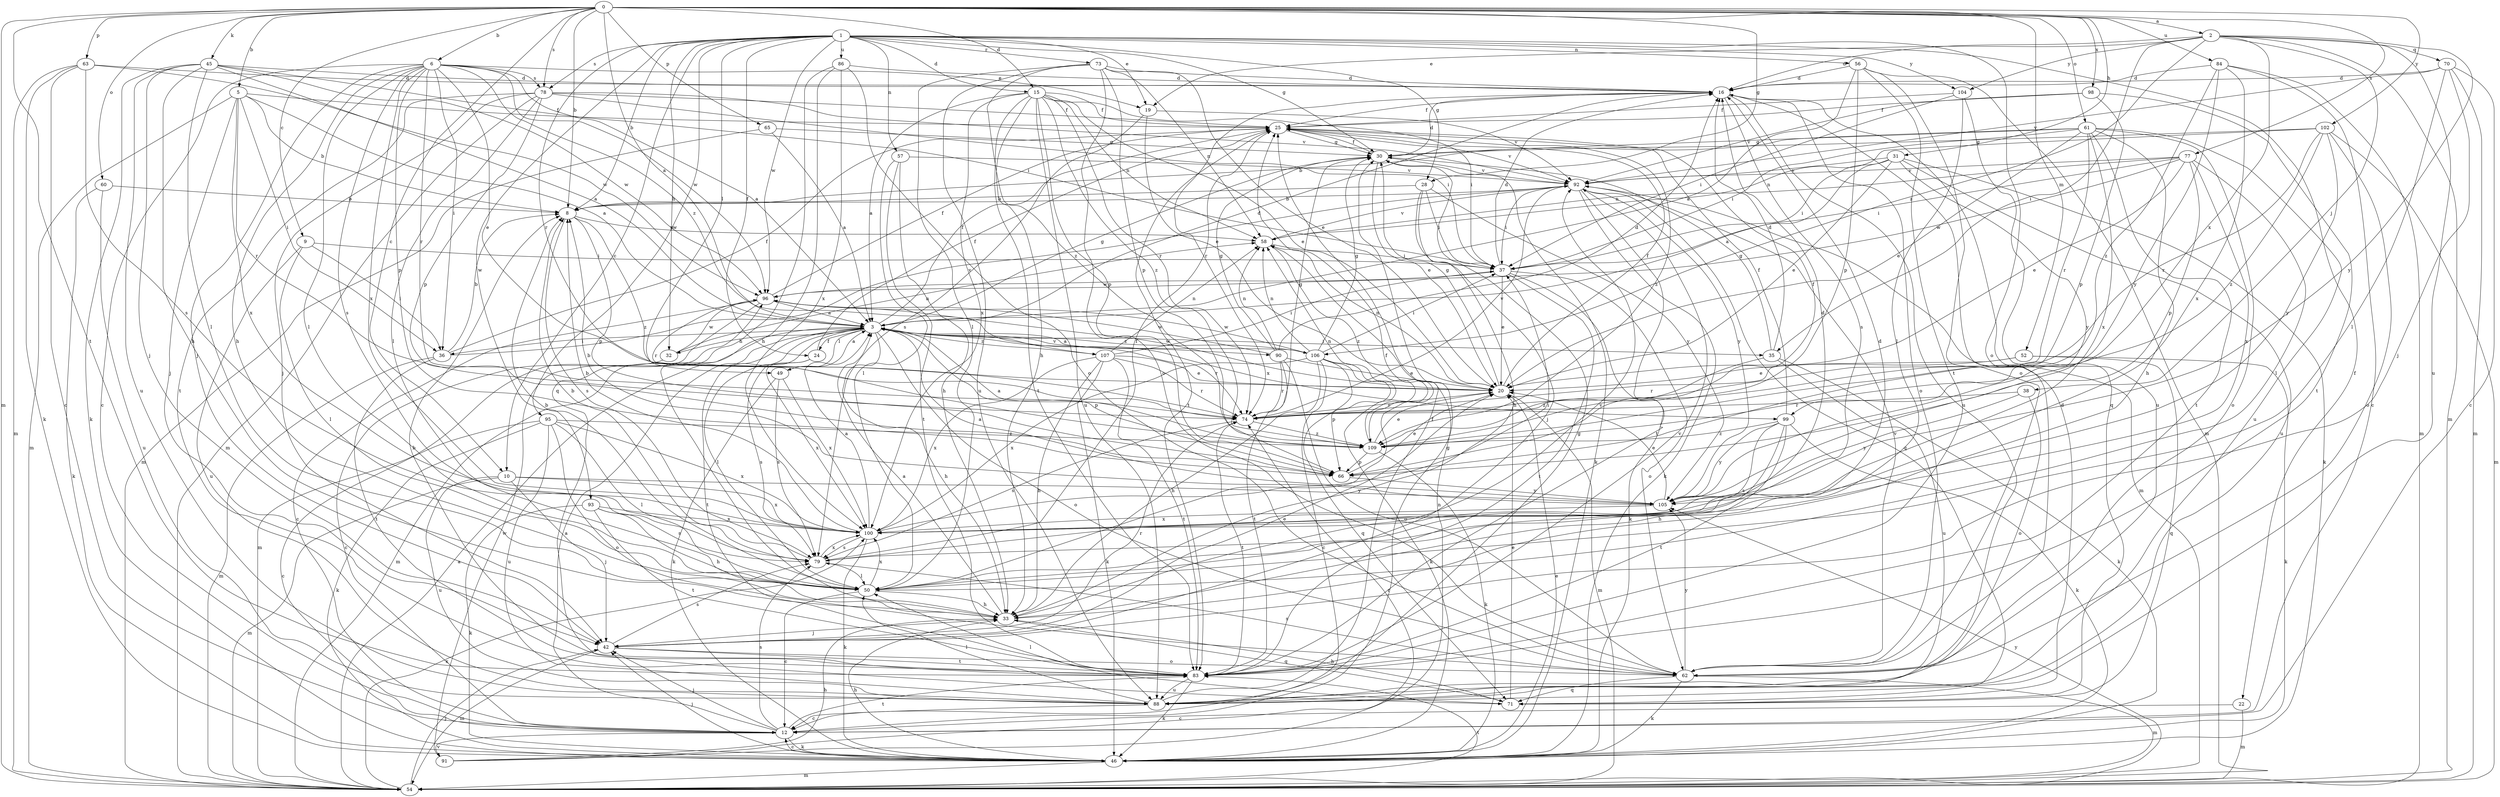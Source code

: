 strict digraph  {
0;
1;
2;
3;
5;
6;
8;
9;
10;
12;
15;
16;
19;
20;
22;
24;
25;
28;
30;
31;
32;
33;
35;
36;
37;
38;
42;
45;
46;
49;
50;
52;
54;
56;
57;
58;
60;
61;
62;
63;
65;
66;
70;
71;
73;
74;
77;
78;
79;
83;
84;
86;
88;
90;
91;
92;
93;
95;
96;
98;
99;
100;
102;
104;
105;
106;
107;
109;
0 -> 2  [label=a];
0 -> 3  [label=a];
0 -> 5  [label=b];
0 -> 6  [label=b];
0 -> 8  [label=b];
0 -> 9  [label=c];
0 -> 10  [label=c];
0 -> 15  [label=d];
0 -> 28  [label=g];
0 -> 31  [label=h];
0 -> 45  [label=k];
0 -> 52  [label=m];
0 -> 54  [label=m];
0 -> 60  [label=o];
0 -> 61  [label=o];
0 -> 63  [label=p];
0 -> 65  [label=p];
0 -> 77  [label=s];
0 -> 78  [label=s];
0 -> 83  [label=t];
0 -> 84  [label=u];
0 -> 98  [label=x];
0 -> 102  [label=y];
1 -> 8  [label=b];
1 -> 10  [label=c];
1 -> 15  [label=d];
1 -> 19  [label=e];
1 -> 22  [label=f];
1 -> 24  [label=f];
1 -> 28  [label=g];
1 -> 30  [label=g];
1 -> 32  [label=h];
1 -> 49  [label=l];
1 -> 56  [label=n];
1 -> 57  [label=n];
1 -> 62  [label=o];
1 -> 73  [label=r];
1 -> 74  [label=r];
1 -> 78  [label=s];
1 -> 86  [label=u];
1 -> 93  [label=w];
1 -> 95  [label=w];
1 -> 96  [label=w];
1 -> 104  [label=y];
2 -> 16  [label=d];
2 -> 19  [label=e];
2 -> 35  [label=i];
2 -> 38  [label=j];
2 -> 54  [label=m];
2 -> 70  [label=q];
2 -> 88  [label=u];
2 -> 99  [label=x];
2 -> 104  [label=y];
2 -> 105  [label=y];
2 -> 106  [label=z];
3 -> 16  [label=d];
3 -> 24  [label=f];
3 -> 25  [label=f];
3 -> 30  [label=g];
3 -> 32  [label=h];
3 -> 33  [label=h];
3 -> 35  [label=i];
3 -> 36  [label=i];
3 -> 49  [label=l];
3 -> 50  [label=l];
3 -> 54  [label=m];
3 -> 62  [label=o];
3 -> 66  [label=p];
3 -> 74  [label=r];
3 -> 83  [label=t];
3 -> 90  [label=v];
3 -> 99  [label=x];
3 -> 106  [label=z];
3 -> 107  [label=z];
5 -> 3  [label=a];
5 -> 8  [label=b];
5 -> 25  [label=f];
5 -> 36  [label=i];
5 -> 42  [label=j];
5 -> 54  [label=m];
5 -> 74  [label=r];
5 -> 100  [label=x];
6 -> 3  [label=a];
6 -> 12  [label=c];
6 -> 19  [label=e];
6 -> 20  [label=e];
6 -> 33  [label=h];
6 -> 36  [label=i];
6 -> 42  [label=j];
6 -> 50  [label=l];
6 -> 66  [label=p];
6 -> 74  [label=r];
6 -> 78  [label=s];
6 -> 79  [label=s];
6 -> 96  [label=w];
6 -> 100  [label=x];
6 -> 107  [label=z];
8 -> 58  [label=n];
8 -> 66  [label=p];
8 -> 79  [label=s];
8 -> 109  [label=z];
9 -> 36  [label=i];
9 -> 37  [label=i];
9 -> 50  [label=l];
9 -> 88  [label=u];
10 -> 42  [label=j];
10 -> 54  [label=m];
10 -> 88  [label=u];
10 -> 100  [label=x];
10 -> 105  [label=y];
12 -> 3  [label=a];
12 -> 30  [label=g];
12 -> 42  [label=j];
12 -> 46  [label=k];
12 -> 79  [label=s];
12 -> 83  [label=t];
12 -> 91  [label=v];
15 -> 3  [label=a];
15 -> 20  [label=e];
15 -> 25  [label=f];
15 -> 33  [label=h];
15 -> 37  [label=i];
15 -> 58  [label=n];
15 -> 66  [label=p];
15 -> 74  [label=r];
15 -> 83  [label=t];
15 -> 88  [label=u];
15 -> 100  [label=x];
15 -> 109  [label=z];
16 -> 25  [label=f];
16 -> 62  [label=o];
16 -> 71  [label=q];
16 -> 74  [label=r];
16 -> 79  [label=s];
16 -> 88  [label=u];
19 -> 20  [label=e];
19 -> 79  [label=s];
19 -> 92  [label=v];
20 -> 25  [label=f];
20 -> 30  [label=g];
20 -> 54  [label=m];
20 -> 58  [label=n];
20 -> 74  [label=r];
20 -> 96  [label=w];
22 -> 12  [label=c];
22 -> 54  [label=m];
24 -> 25  [label=f];
24 -> 79  [label=s];
24 -> 100  [label=x];
25 -> 30  [label=g];
25 -> 83  [label=t];
25 -> 92  [label=v];
25 -> 109  [label=z];
28 -> 8  [label=b];
28 -> 33  [label=h];
28 -> 37  [label=i];
28 -> 42  [label=j];
28 -> 105  [label=y];
30 -> 16  [label=d];
30 -> 20  [label=e];
30 -> 25  [label=f];
30 -> 46  [label=k];
30 -> 92  [label=v];
31 -> 3  [label=a];
31 -> 20  [label=e];
31 -> 37  [label=i];
31 -> 46  [label=k];
31 -> 88  [label=u];
31 -> 92  [label=v];
31 -> 105  [label=y];
32 -> 12  [label=c];
32 -> 58  [label=n];
32 -> 96  [label=w];
33 -> 3  [label=a];
33 -> 42  [label=j];
33 -> 71  [label=q];
33 -> 92  [label=v];
35 -> 16  [label=d];
35 -> 30  [label=g];
35 -> 46  [label=k];
35 -> 88  [label=u];
35 -> 109  [label=z];
36 -> 8  [label=b];
36 -> 25  [label=f];
36 -> 54  [label=m];
36 -> 83  [label=t];
36 -> 92  [label=v];
37 -> 16  [label=d];
37 -> 20  [label=e];
37 -> 46  [label=k];
37 -> 62  [label=o];
37 -> 83  [label=t];
37 -> 96  [label=w];
38 -> 62  [label=o];
38 -> 74  [label=r];
38 -> 105  [label=y];
42 -> 20  [label=e];
42 -> 54  [label=m];
42 -> 62  [label=o];
42 -> 74  [label=r];
42 -> 79  [label=s];
42 -> 83  [label=t];
45 -> 3  [label=a];
45 -> 16  [label=d];
45 -> 33  [label=h];
45 -> 37  [label=i];
45 -> 42  [label=j];
45 -> 46  [label=k];
45 -> 50  [label=l];
45 -> 88  [label=u];
45 -> 96  [label=w];
46 -> 12  [label=c];
46 -> 20  [label=e];
46 -> 33  [label=h];
46 -> 42  [label=j];
46 -> 54  [label=m];
49 -> 3  [label=a];
49 -> 46  [label=k];
49 -> 79  [label=s];
49 -> 100  [label=x];
50 -> 8  [label=b];
50 -> 12  [label=c];
50 -> 16  [label=d];
50 -> 25  [label=f];
50 -> 33  [label=h];
50 -> 100  [label=x];
52 -> 20  [label=e];
52 -> 46  [label=k];
52 -> 71  [label=q];
52 -> 74  [label=r];
54 -> 3  [label=a];
54 -> 42  [label=j];
54 -> 83  [label=t];
54 -> 100  [label=x];
54 -> 105  [label=y];
56 -> 3  [label=a];
56 -> 16  [label=d];
56 -> 54  [label=m];
56 -> 62  [label=o];
56 -> 66  [label=p];
56 -> 83  [label=t];
57 -> 33  [label=h];
57 -> 50  [label=l];
57 -> 83  [label=t];
57 -> 92  [label=v];
58 -> 37  [label=i];
58 -> 92  [label=v];
58 -> 109  [label=z];
60 -> 8  [label=b];
60 -> 46  [label=k];
60 -> 88  [label=u];
61 -> 8  [label=b];
61 -> 20  [label=e];
61 -> 30  [label=g];
61 -> 33  [label=h];
61 -> 37  [label=i];
61 -> 62  [label=o];
61 -> 74  [label=r];
61 -> 83  [label=t];
61 -> 88  [label=u];
61 -> 100  [label=x];
62 -> 46  [label=k];
62 -> 54  [label=m];
62 -> 71  [label=q];
62 -> 79  [label=s];
62 -> 92  [label=v];
62 -> 105  [label=y];
63 -> 12  [label=c];
63 -> 16  [label=d];
63 -> 46  [label=k];
63 -> 54  [label=m];
63 -> 79  [label=s];
63 -> 96  [label=w];
65 -> 3  [label=a];
65 -> 30  [label=g];
65 -> 54  [label=m];
66 -> 20  [label=e];
66 -> 105  [label=y];
70 -> 12  [label=c];
70 -> 16  [label=d];
70 -> 42  [label=j];
70 -> 50  [label=l];
70 -> 54  [label=m];
70 -> 92  [label=v];
71 -> 16  [label=d];
71 -> 20  [label=e];
71 -> 33  [label=h];
71 -> 50  [label=l];
73 -> 16  [label=d];
73 -> 20  [label=e];
73 -> 50  [label=l];
73 -> 58  [label=n];
73 -> 62  [label=o];
73 -> 66  [label=p];
73 -> 88  [label=u];
73 -> 109  [label=z];
74 -> 30  [label=g];
74 -> 79  [label=s];
74 -> 83  [label=t];
74 -> 92  [label=v];
74 -> 109  [label=z];
77 -> 20  [label=e];
77 -> 37  [label=i];
77 -> 50  [label=l];
77 -> 58  [label=n];
77 -> 66  [label=p];
77 -> 92  [label=v];
77 -> 96  [label=w];
77 -> 100  [label=x];
78 -> 25  [label=f];
78 -> 37  [label=i];
78 -> 42  [label=j];
78 -> 50  [label=l];
78 -> 54  [label=m];
78 -> 66  [label=p];
78 -> 83  [label=t];
78 -> 92  [label=v];
79 -> 8  [label=b];
79 -> 25  [label=f];
79 -> 50  [label=l];
79 -> 100  [label=x];
83 -> 8  [label=b];
83 -> 46  [label=k];
83 -> 88  [label=u];
83 -> 92  [label=v];
84 -> 12  [label=c];
84 -> 16  [label=d];
84 -> 54  [label=m];
84 -> 100  [label=x];
84 -> 105  [label=y];
84 -> 109  [label=z];
86 -> 16  [label=d];
86 -> 33  [label=h];
86 -> 62  [label=o];
86 -> 71  [label=q];
86 -> 100  [label=x];
88 -> 12  [label=c];
88 -> 25  [label=f];
88 -> 30  [label=g];
88 -> 50  [label=l];
90 -> 16  [label=d];
90 -> 20  [label=e];
90 -> 30  [label=g];
90 -> 58  [label=n];
90 -> 62  [label=o];
90 -> 74  [label=r];
90 -> 83  [label=t];
90 -> 96  [label=w];
91 -> 33  [label=h];
91 -> 58  [label=n];
91 -> 74  [label=r];
91 -> 96  [label=w];
92 -> 8  [label=b];
92 -> 37  [label=i];
92 -> 46  [label=k];
92 -> 54  [label=m];
92 -> 71  [label=q];
92 -> 83  [label=t];
92 -> 105  [label=y];
93 -> 33  [label=h];
93 -> 46  [label=k];
93 -> 79  [label=s];
93 -> 83  [label=t];
93 -> 100  [label=x];
95 -> 12  [label=c];
95 -> 46  [label=k];
95 -> 50  [label=l];
95 -> 62  [label=o];
95 -> 88  [label=u];
95 -> 100  [label=x];
95 -> 109  [label=z];
96 -> 3  [label=a];
96 -> 12  [label=c];
96 -> 25  [label=f];
96 -> 54  [label=m];
96 -> 74  [label=r];
98 -> 25  [label=f];
98 -> 66  [label=p];
98 -> 83  [label=t];
98 -> 92  [label=v];
99 -> 25  [label=f];
99 -> 33  [label=h];
99 -> 46  [label=k];
99 -> 79  [label=s];
99 -> 83  [label=t];
99 -> 105  [label=y];
99 -> 109  [label=z];
100 -> 3  [label=a];
100 -> 8  [label=b];
100 -> 16  [label=d];
100 -> 37  [label=i];
100 -> 46  [label=k];
100 -> 79  [label=s];
102 -> 30  [label=g];
102 -> 54  [label=m];
102 -> 58  [label=n];
102 -> 62  [label=o];
102 -> 74  [label=r];
102 -> 105  [label=y];
102 -> 109  [label=z];
104 -> 25  [label=f];
104 -> 37  [label=i];
104 -> 50  [label=l];
104 -> 88  [label=u];
105 -> 3  [label=a];
105 -> 8  [label=b];
105 -> 20  [label=e];
105 -> 100  [label=x];
106 -> 3  [label=a];
106 -> 12  [label=c];
106 -> 30  [label=g];
106 -> 33  [label=h];
106 -> 37  [label=i];
106 -> 46  [label=k];
106 -> 58  [label=n];
106 -> 66  [label=p];
106 -> 71  [label=q];
106 -> 96  [label=w];
106 -> 100  [label=x];
107 -> 20  [label=e];
107 -> 33  [label=h];
107 -> 37  [label=i];
107 -> 46  [label=k];
107 -> 58  [label=n];
107 -> 74  [label=r];
107 -> 83  [label=t];
107 -> 100  [label=x];
109 -> 3  [label=a];
109 -> 20  [label=e];
109 -> 25  [label=f];
109 -> 46  [label=k];
109 -> 58  [label=n];
109 -> 66  [label=p];
}
